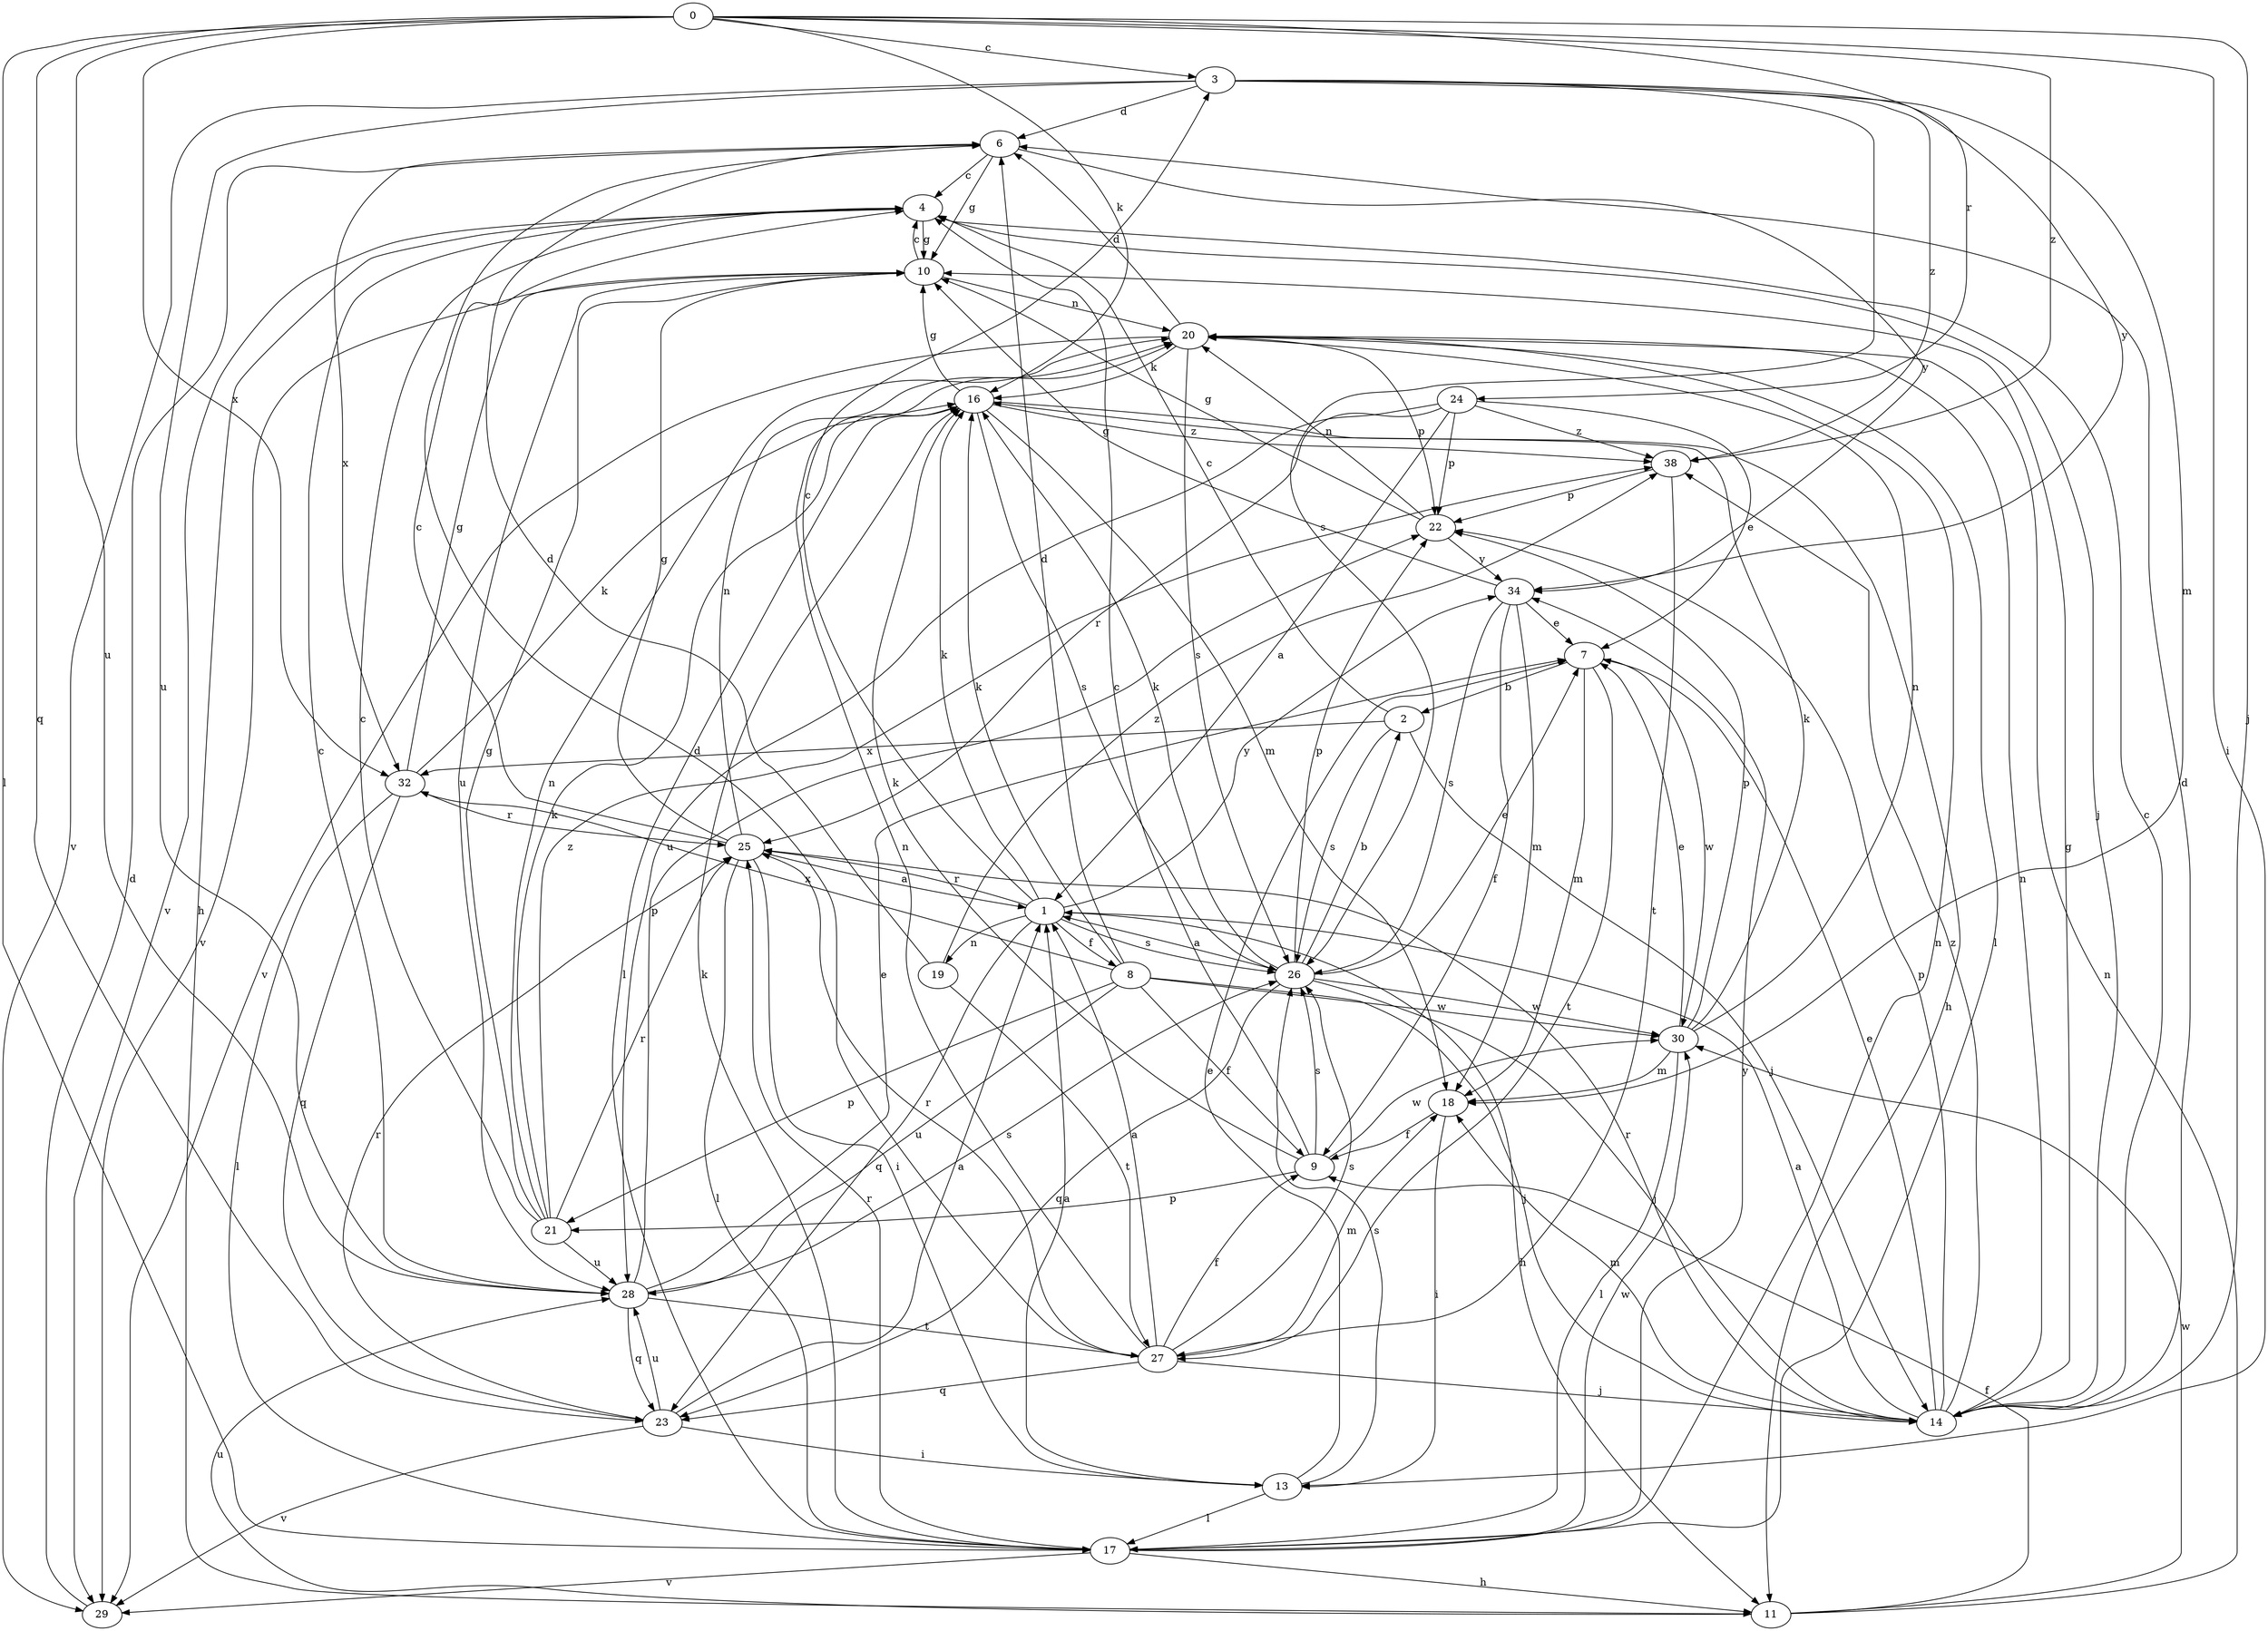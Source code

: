 strict digraph  {
0;
1;
2;
3;
4;
6;
7;
8;
9;
10;
11;
13;
14;
16;
17;
18;
19;
20;
21;
22;
23;
24;
25;
26;
27;
28;
29;
30;
32;
34;
38;
0 -> 3  [label=c];
0 -> 13  [label=i];
0 -> 14  [label=j];
0 -> 16  [label=k];
0 -> 17  [label=l];
0 -> 23  [label=q];
0 -> 24  [label=r];
0 -> 28  [label=u];
0 -> 32  [label=x];
0 -> 38  [label=z];
1 -> 3  [label=c];
1 -> 8  [label=f];
1 -> 11  [label=h];
1 -> 16  [label=k];
1 -> 19  [label=n];
1 -> 23  [label=q];
1 -> 25  [label=r];
1 -> 26  [label=s];
1 -> 34  [label=y];
2 -> 4  [label=c];
2 -> 14  [label=j];
2 -> 26  [label=s];
2 -> 32  [label=x];
3 -> 6  [label=d];
3 -> 18  [label=m];
3 -> 26  [label=s];
3 -> 28  [label=u];
3 -> 29  [label=v];
3 -> 34  [label=y];
3 -> 38  [label=z];
4 -> 10  [label=g];
4 -> 11  [label=h];
4 -> 14  [label=j];
4 -> 29  [label=v];
6 -> 4  [label=c];
6 -> 10  [label=g];
6 -> 32  [label=x];
6 -> 34  [label=y];
7 -> 2  [label=b];
7 -> 18  [label=m];
7 -> 27  [label=t];
7 -> 30  [label=w];
8 -> 6  [label=d];
8 -> 9  [label=f];
8 -> 14  [label=j];
8 -> 16  [label=k];
8 -> 21  [label=p];
8 -> 28  [label=u];
8 -> 30  [label=w];
8 -> 32  [label=x];
9 -> 4  [label=c];
9 -> 16  [label=k];
9 -> 21  [label=p];
9 -> 26  [label=s];
9 -> 30  [label=w];
10 -> 4  [label=c];
10 -> 20  [label=n];
10 -> 28  [label=u];
10 -> 29  [label=v];
11 -> 9  [label=f];
11 -> 20  [label=n];
11 -> 28  [label=u];
11 -> 30  [label=w];
13 -> 1  [label=a];
13 -> 7  [label=e];
13 -> 17  [label=l];
13 -> 26  [label=s];
14 -> 1  [label=a];
14 -> 4  [label=c];
14 -> 6  [label=d];
14 -> 7  [label=e];
14 -> 10  [label=g];
14 -> 18  [label=m];
14 -> 20  [label=n];
14 -> 22  [label=p];
14 -> 25  [label=r];
14 -> 38  [label=z];
16 -> 10  [label=g];
16 -> 11  [label=h];
16 -> 17  [label=l];
16 -> 18  [label=m];
16 -> 26  [label=s];
16 -> 38  [label=z];
17 -> 11  [label=h];
17 -> 16  [label=k];
17 -> 20  [label=n];
17 -> 25  [label=r];
17 -> 29  [label=v];
17 -> 30  [label=w];
17 -> 34  [label=y];
18 -> 9  [label=f];
18 -> 13  [label=i];
19 -> 6  [label=d];
19 -> 27  [label=t];
19 -> 38  [label=z];
20 -> 6  [label=d];
20 -> 16  [label=k];
20 -> 17  [label=l];
20 -> 22  [label=p];
20 -> 26  [label=s];
20 -> 29  [label=v];
21 -> 4  [label=c];
21 -> 10  [label=g];
21 -> 16  [label=k];
21 -> 20  [label=n];
21 -> 25  [label=r];
21 -> 28  [label=u];
21 -> 38  [label=z];
22 -> 10  [label=g];
22 -> 20  [label=n];
22 -> 34  [label=y];
23 -> 1  [label=a];
23 -> 13  [label=i];
23 -> 25  [label=r];
23 -> 28  [label=u];
23 -> 29  [label=v];
24 -> 1  [label=a];
24 -> 7  [label=e];
24 -> 22  [label=p];
24 -> 25  [label=r];
24 -> 28  [label=u];
24 -> 38  [label=z];
25 -> 1  [label=a];
25 -> 4  [label=c];
25 -> 10  [label=g];
25 -> 13  [label=i];
25 -> 17  [label=l];
25 -> 20  [label=n];
26 -> 1  [label=a];
26 -> 2  [label=b];
26 -> 7  [label=e];
26 -> 14  [label=j];
26 -> 16  [label=k];
26 -> 22  [label=p];
26 -> 23  [label=q];
26 -> 30  [label=w];
27 -> 1  [label=a];
27 -> 6  [label=d];
27 -> 9  [label=f];
27 -> 14  [label=j];
27 -> 18  [label=m];
27 -> 20  [label=n];
27 -> 23  [label=q];
27 -> 25  [label=r];
27 -> 26  [label=s];
28 -> 4  [label=c];
28 -> 7  [label=e];
28 -> 22  [label=p];
28 -> 23  [label=q];
28 -> 26  [label=s];
28 -> 27  [label=t];
29 -> 6  [label=d];
30 -> 7  [label=e];
30 -> 16  [label=k];
30 -> 17  [label=l];
30 -> 18  [label=m];
30 -> 20  [label=n];
30 -> 22  [label=p];
32 -> 10  [label=g];
32 -> 16  [label=k];
32 -> 17  [label=l];
32 -> 23  [label=q];
32 -> 25  [label=r];
34 -> 7  [label=e];
34 -> 9  [label=f];
34 -> 10  [label=g];
34 -> 18  [label=m];
34 -> 26  [label=s];
38 -> 22  [label=p];
38 -> 27  [label=t];
}
